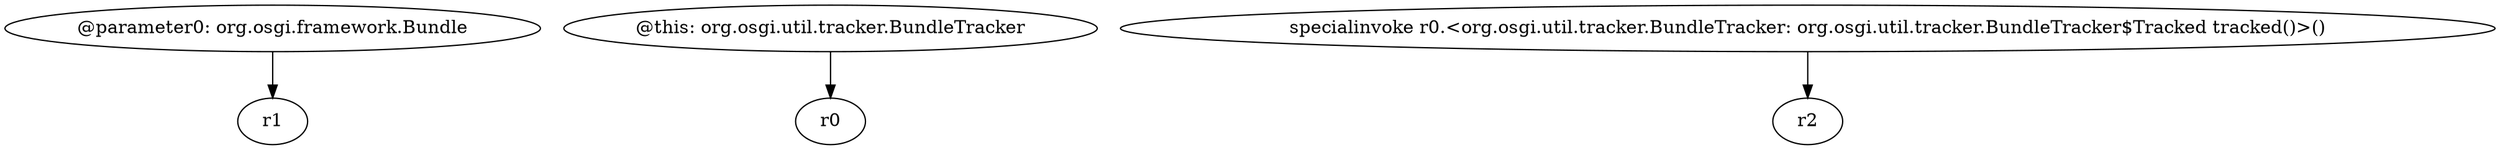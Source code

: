 digraph g {
0[label="@parameter0: org.osgi.framework.Bundle"]
1[label="r1"]
0->1[label=""]
2[label="@this: org.osgi.util.tracker.BundleTracker"]
3[label="r0"]
2->3[label=""]
4[label="specialinvoke r0.<org.osgi.util.tracker.BundleTracker: org.osgi.util.tracker.BundleTracker$Tracked tracked()>()"]
5[label="r2"]
4->5[label=""]
}